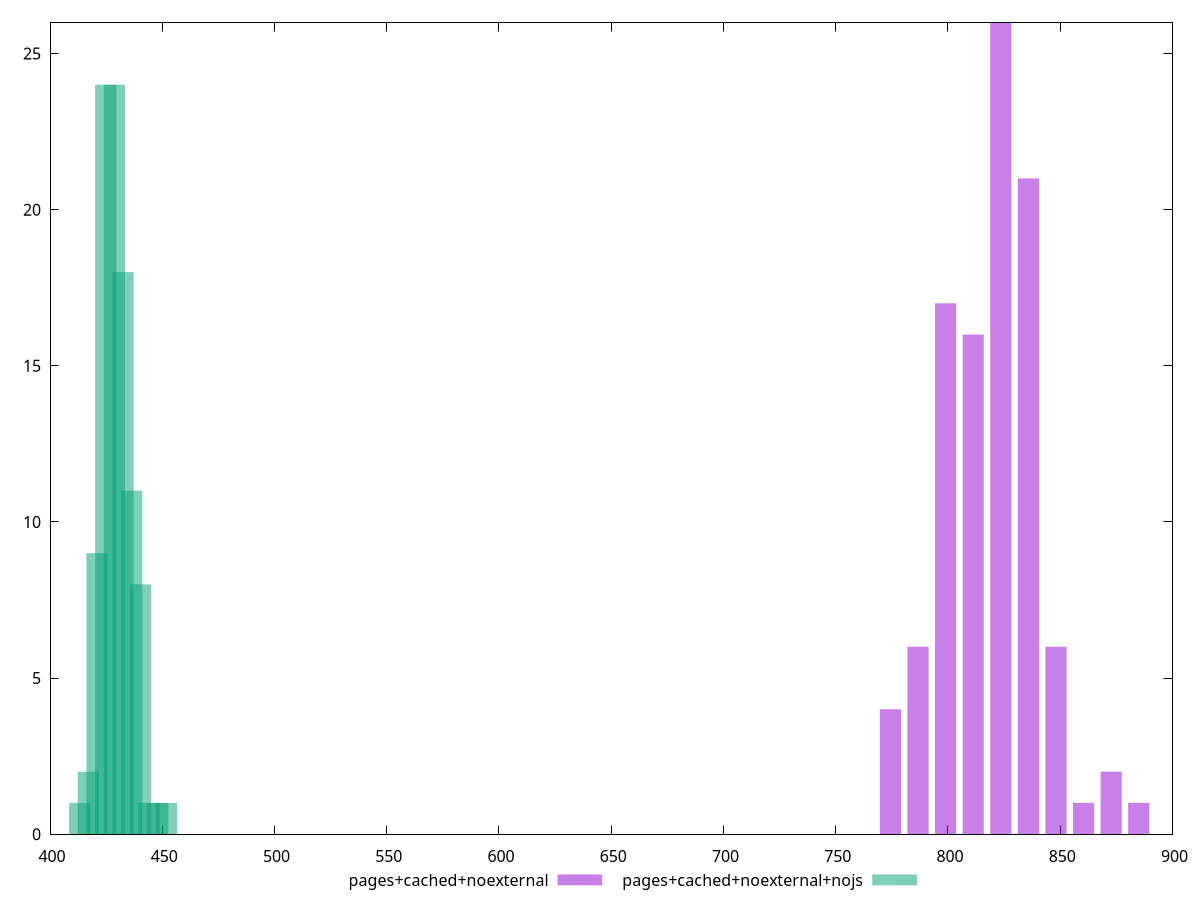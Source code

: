 $_pagesCachedNoexternal <<EOF
786.6417115906347 6
823.5155418214457 26
835.8068185650494 21
811.224265077842 16
798.9329883342384 17
848.098095308653 6
774.350434847031 4
872.6806487958604 2
884.9719255394641 1
860.3893720522567 1
EOF
$_pagesCachedNoexternalNojs <<EOF
451.8496364851844 1
432.53982296017654 18
436.4017856651781 11
424.8158975501734 24
417.09197214017024 2
440.2637483701797 8
447.98767378018283 1
428.67786025517495 24
420.95393484517183 9
444.1257110751813 1
413.23000943516865 1
EOF
set key outside below
set terminal pngcairo
set output "report_00006_2020-11-02T20-21-41.718Z/mainthread-work-breakdown/mainthread-work-breakdown_pages+cached+noexternal_pages+cached+noexternal+nojs+hist.png"
set boxwidth 9.43483832208591
set style fill transparent solid 0.5 noborder
set yrange [0:26]
plot $_pagesCachedNoexternal title "pages+cached+noexternal" with boxes ,$_pagesCachedNoexternalNojs title "pages+cached+noexternal+nojs" with boxes ,